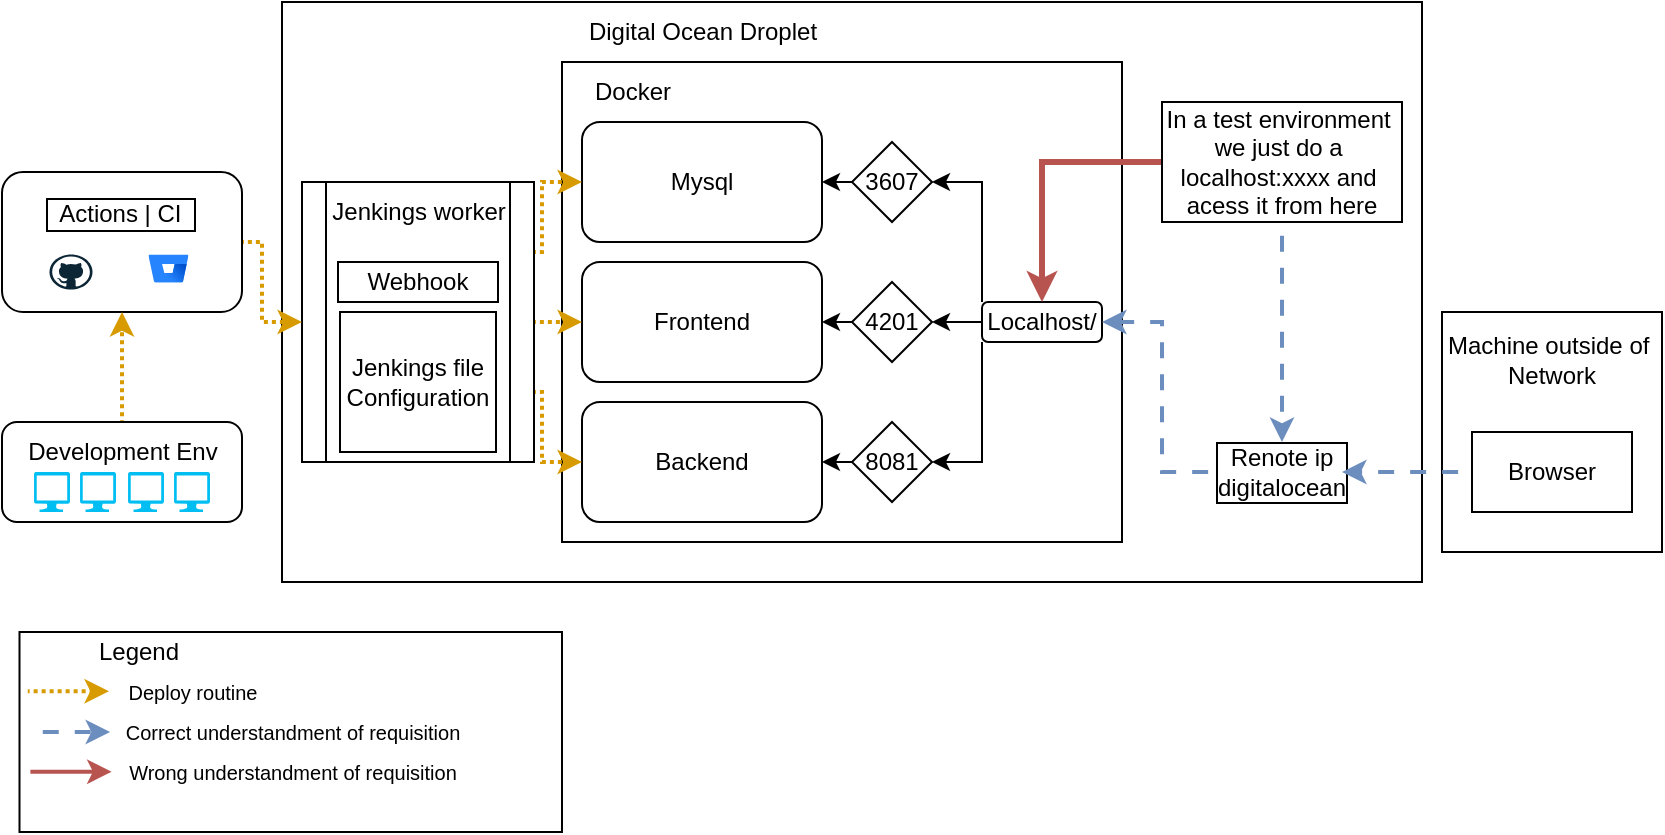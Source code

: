 <mxfile version="22.0.4" type="github">
  <diagram name="Page-1" id="SEeTiFl5rVw57Y517ee5">
    <mxGraphModel dx="989" dy="545" grid="1" gridSize="10" guides="1" tooltips="1" connect="1" arrows="1" fold="1" page="1" pageScale="1" pageWidth="850" pageHeight="1100" math="0" shadow="0">
      <root>
        <mxCell id="0" />
        <mxCell id="1" parent="0" />
        <mxCell id="GByR40YoezbTgpoBRod4-1" value="" style="rounded=0;whiteSpace=wrap;html=1;" parent="1" vertex="1">
          <mxGeometry x="150" y="70" width="570" height="290" as="geometry" />
        </mxCell>
        <mxCell id="GByR40YoezbTgpoBRod4-3" value="Machine outside of&amp;nbsp;&lt;br&gt;Network&lt;br&gt;&lt;br&gt;&lt;br&gt;&lt;br&gt;&lt;br&gt;&lt;br&gt;" style="rounded=0;whiteSpace=wrap;html=1;" parent="1" vertex="1">
          <mxGeometry x="730" y="225" width="110" height="120" as="geometry" />
        </mxCell>
        <mxCell id="GByR40YoezbTgpoBRod4-4" value="Digital Ocean Droplet" style="text;html=1;align=center;verticalAlign=middle;resizable=0;points=[];autosize=1;strokeColor=none;fillColor=none;" parent="1" vertex="1">
          <mxGeometry x="290" y="70" width="140" height="30" as="geometry" />
        </mxCell>
        <mxCell id="GByR40YoezbTgpoBRod4-9" value="" style="rounded=0;whiteSpace=wrap;html=1;" parent="1" vertex="1">
          <mxGeometry x="290" y="100" width="280" height="240" as="geometry" />
        </mxCell>
        <mxCell id="GByR40YoezbTgpoBRod4-10" value="Docker" style="text;html=1;align=center;verticalAlign=middle;resizable=0;points=[];autosize=1;strokeColor=none;fillColor=none;" parent="1" vertex="1">
          <mxGeometry x="295" y="100" width="60" height="30" as="geometry" />
        </mxCell>
        <mxCell id="GByR40YoezbTgpoBRod4-5" value="Mysql" style="rounded=1;whiteSpace=wrap;html=1;" parent="1" vertex="1">
          <mxGeometry x="300" y="130" width="120" height="60" as="geometry" />
        </mxCell>
        <mxCell id="GByR40YoezbTgpoBRod4-6" value="Frontend" style="rounded=1;whiteSpace=wrap;html=1;" parent="1" vertex="1">
          <mxGeometry x="300" y="200" width="120" height="60" as="geometry" />
        </mxCell>
        <mxCell id="GByR40YoezbTgpoBRod4-7" value="Backend" style="rounded=1;whiteSpace=wrap;html=1;" parent="1" vertex="1">
          <mxGeometry x="300" y="270" width="120" height="60" as="geometry" />
        </mxCell>
        <mxCell id="GByR40YoezbTgpoBRod4-14" style="edgeStyle=orthogonalEdgeStyle;rounded=0;orthogonalLoop=1;jettySize=auto;html=1;exitX=0;exitY=0.5;exitDx=0;exitDy=0;entryX=1;entryY=0.5;entryDx=0;entryDy=0;" parent="1" source="GByR40YoezbTgpoBRod4-11" target="GByR40YoezbTgpoBRod4-5" edge="1">
          <mxGeometry relative="1" as="geometry" />
        </mxCell>
        <mxCell id="GByR40YoezbTgpoBRod4-11" value="3607" style="rhombus;whiteSpace=wrap;html=1;" parent="1" vertex="1">
          <mxGeometry x="435" y="140" width="40" height="40" as="geometry" />
        </mxCell>
        <mxCell id="GByR40YoezbTgpoBRod4-15" style="edgeStyle=orthogonalEdgeStyle;rounded=0;orthogonalLoop=1;jettySize=auto;html=1;exitX=0;exitY=0.5;exitDx=0;exitDy=0;entryX=1;entryY=0.5;entryDx=0;entryDy=0;" parent="1" source="GByR40YoezbTgpoBRod4-12" target="GByR40YoezbTgpoBRod4-6" edge="1">
          <mxGeometry relative="1" as="geometry" />
        </mxCell>
        <mxCell id="GByR40YoezbTgpoBRod4-12" value="4201" style="rhombus;whiteSpace=wrap;html=1;" parent="1" vertex="1">
          <mxGeometry x="435" y="210" width="40" height="40" as="geometry" />
        </mxCell>
        <mxCell id="GByR40YoezbTgpoBRod4-16" style="edgeStyle=orthogonalEdgeStyle;rounded=0;orthogonalLoop=1;jettySize=auto;html=1;exitX=0;exitY=0.5;exitDx=0;exitDy=0;entryX=1;entryY=0.5;entryDx=0;entryDy=0;" parent="1" source="GByR40YoezbTgpoBRod4-13" target="GByR40YoezbTgpoBRod4-7" edge="1">
          <mxGeometry relative="1" as="geometry" />
        </mxCell>
        <mxCell id="GByR40YoezbTgpoBRod4-13" value="8081" style="rhombus;whiteSpace=wrap;html=1;" parent="1" vertex="1">
          <mxGeometry x="435" y="280" width="40" height="40" as="geometry" />
        </mxCell>
        <mxCell id="GByR40YoezbTgpoBRod4-19" style="edgeStyle=orthogonalEdgeStyle;rounded=0;orthogonalLoop=1;jettySize=auto;html=1;exitX=0;exitY=0;exitDx=0;exitDy=0;entryX=1;entryY=0.5;entryDx=0;entryDy=0;" parent="1" source="GByR40YoezbTgpoBRod4-18" target="GByR40YoezbTgpoBRod4-11" edge="1">
          <mxGeometry relative="1" as="geometry" />
        </mxCell>
        <mxCell id="GByR40YoezbTgpoBRod4-20" style="edgeStyle=orthogonalEdgeStyle;rounded=0;orthogonalLoop=1;jettySize=auto;html=1;exitX=0;exitY=0.5;exitDx=0;exitDy=0;entryX=1;entryY=0.5;entryDx=0;entryDy=0;" parent="1" source="GByR40YoezbTgpoBRod4-18" target="GByR40YoezbTgpoBRod4-12" edge="1">
          <mxGeometry relative="1" as="geometry" />
        </mxCell>
        <mxCell id="GByR40YoezbTgpoBRod4-21" style="edgeStyle=orthogonalEdgeStyle;rounded=0;orthogonalLoop=1;jettySize=auto;html=1;exitX=0;exitY=1;exitDx=0;exitDy=0;entryX=1;entryY=0.5;entryDx=0;entryDy=0;" parent="1" source="GByR40YoezbTgpoBRod4-18" target="GByR40YoezbTgpoBRod4-13" edge="1">
          <mxGeometry relative="1" as="geometry" />
        </mxCell>
        <mxCell id="GByR40YoezbTgpoBRod4-18" value="Localhost/" style="rounded=1;whiteSpace=wrap;html=1;" parent="1" vertex="1">
          <mxGeometry x="500" y="220" width="60" height="20" as="geometry" />
        </mxCell>
        <mxCell id="GByR40YoezbTgpoBRod4-24" style="edgeStyle=orthogonalEdgeStyle;rounded=0;orthogonalLoop=1;jettySize=auto;html=1;exitX=0;exitY=0.5;exitDx=0;exitDy=0;entryX=0.5;entryY=0;entryDx=0;entryDy=0;fillColor=#f8cecc;strokeColor=#b85450;strokeWidth=3;ignoreEdge=0;" parent="1" source="GByR40YoezbTgpoBRod4-23" target="GByR40YoezbTgpoBRod4-18" edge="1">
          <mxGeometry relative="1" as="geometry" />
        </mxCell>
        <mxCell id="GByR40YoezbTgpoBRod4-32" style="edgeStyle=orthogonalEdgeStyle;rounded=1;orthogonalLoop=1;jettySize=auto;html=1;exitX=0.5;exitY=1;exitDx=0;exitDy=0;entryX=0.5;entryY=0;entryDx=0;entryDy=0;fillColor=#dae8fc;strokeColor=#6c8ebf;strokeWidth=2;flowAnimation=1;" parent="1" source="GByR40YoezbTgpoBRod4-23" target="GByR40YoezbTgpoBRod4-28" edge="1">
          <mxGeometry relative="1" as="geometry" />
        </mxCell>
        <mxCell id="GByR40YoezbTgpoBRod4-23" value="In a test environment&amp;nbsp;&lt;br&gt;we just do a&amp;nbsp;&lt;br&gt;localhost:xxxx and&amp;nbsp;&lt;br&gt;acess it from here" style="rounded=0;whiteSpace=wrap;html=1;" parent="1" vertex="1">
          <mxGeometry x="590" y="120" width="120" height="60" as="geometry" />
        </mxCell>
        <mxCell id="GByR40YoezbTgpoBRod4-31" style="edgeStyle=orthogonalEdgeStyle;rounded=0;orthogonalLoop=1;jettySize=auto;html=1;exitX=0;exitY=0.5;exitDx=0;exitDy=0;entryX=1;entryY=0.5;entryDx=0;entryDy=0;fillColor=#dae8fc;strokeColor=#6c8ebf;strokeWidth=2;flowAnimation=1;" parent="1" source="GByR40YoezbTgpoBRod4-28" target="GByR40YoezbTgpoBRod4-18" edge="1">
          <mxGeometry relative="1" as="geometry" />
        </mxCell>
        <mxCell id="GByR40YoezbTgpoBRod4-28" value="Renote ip digitalocean&lt;br&gt;" style="text;html=1;strokeColor=none;fillColor=none;align=center;verticalAlign=middle;whiteSpace=wrap;rounded=0;labelBorderColor=default;" parent="1" vertex="1">
          <mxGeometry x="620" y="290" width="60" height="30" as="geometry" />
        </mxCell>
        <mxCell id="GByR40YoezbTgpoBRod4-30" style="edgeStyle=orthogonalEdgeStyle;orthogonalLoop=1;jettySize=auto;html=1;exitX=0;exitY=0.5;exitDx=0;exitDy=0;entryX=1;entryY=0.5;entryDx=0;entryDy=0;fillColor=#dae8fc;strokeColor=#6c8ebf;strokeWidth=2;rounded=0;flowAnimation=1;" parent="1" source="GByR40YoezbTgpoBRod4-29" target="GByR40YoezbTgpoBRod4-28" edge="1">
          <mxGeometry relative="1" as="geometry" />
        </mxCell>
        <mxCell id="GByR40YoezbTgpoBRod4-29" value="Browser" style="rounded=0;whiteSpace=wrap;html=1;" parent="1" vertex="1">
          <mxGeometry x="745" y="285" width="80" height="40" as="geometry" />
        </mxCell>
        <mxCell id="AOoldhMt0bA1JCbf55Pr-22" style="edgeStyle=orthogonalEdgeStyle;rounded=0;orthogonalLoop=1;jettySize=auto;html=1;exitX=1;exitY=0.25;exitDx=0;exitDy=0;entryX=0;entryY=0.5;entryDx=0;entryDy=0;fillColor=#ffe6cc;strokeColor=#d79b00;strokeWidth=2;dashed=1;dashPattern=1 1;flowAnimation=1;" parent="1" source="AOoldhMt0bA1JCbf55Pr-1" target="GByR40YoezbTgpoBRod4-5" edge="1">
          <mxGeometry relative="1" as="geometry">
            <Array as="points">
              <mxPoint x="280" y="195" />
              <mxPoint x="280" y="160" />
            </Array>
          </mxGeometry>
        </mxCell>
        <mxCell id="AOoldhMt0bA1JCbf55Pr-23" style="edgeStyle=orthogonalEdgeStyle;rounded=0;orthogonalLoop=1;jettySize=auto;html=1;exitX=1;exitY=0.5;exitDx=0;exitDy=0;entryX=0;entryY=0.5;entryDx=0;entryDy=0;fillColor=#ffe6cc;strokeColor=#d79b00;strokeWidth=2;dashed=1;dashPattern=1 1;flowAnimation=1;" parent="1" source="AOoldhMt0bA1JCbf55Pr-1" target="GByR40YoezbTgpoBRod4-6" edge="1">
          <mxGeometry relative="1" as="geometry" />
        </mxCell>
        <mxCell id="AOoldhMt0bA1JCbf55Pr-24" style="edgeStyle=orthogonalEdgeStyle;rounded=0;orthogonalLoop=1;jettySize=auto;html=1;exitX=1;exitY=0.75;exitDx=0;exitDy=0;fillColor=#ffe6cc;strokeColor=#d79b00;strokeWidth=2;dashed=1;dashPattern=1 1;flowAnimation=1;" parent="1" source="AOoldhMt0bA1JCbf55Pr-1" target="GByR40YoezbTgpoBRod4-7" edge="1">
          <mxGeometry relative="1" as="geometry">
            <Array as="points">
              <mxPoint x="280" y="265" />
              <mxPoint x="280" y="300" />
            </Array>
          </mxGeometry>
        </mxCell>
        <mxCell id="AOoldhMt0bA1JCbf55Pr-1" value="" style="shape=process;whiteSpace=wrap;html=1;backgroundOutline=1;" parent="1" vertex="1">
          <mxGeometry x="160" y="160" width="116" height="140" as="geometry" />
        </mxCell>
        <mxCell id="AOoldhMt0bA1JCbf55Pr-21" style="edgeStyle=orthogonalEdgeStyle;rounded=0;orthogonalLoop=1;jettySize=auto;html=1;exitX=1;exitY=0.5;exitDx=0;exitDy=0;entryX=0;entryY=0.5;entryDx=0;entryDy=0;fillColor=#ffe6cc;strokeColor=#d79b00;strokeWidth=2;dashed=1;dashPattern=1 1;flowAnimation=1;" parent="1" source="AOoldhMt0bA1JCbf55Pr-4" target="AOoldhMt0bA1JCbf55Pr-1" edge="1">
          <mxGeometry relative="1" as="geometry">
            <Array as="points">
              <mxPoint x="140" y="190" />
              <mxPoint x="140" y="230" />
            </Array>
          </mxGeometry>
        </mxCell>
        <mxCell id="AOoldhMt0bA1JCbf55Pr-4" value="" style="rounded=1;whiteSpace=wrap;html=1;" parent="1" vertex="1">
          <mxGeometry x="10" y="155" width="120" height="70" as="geometry" />
        </mxCell>
        <mxCell id="AOoldhMt0bA1JCbf55Pr-20" style="edgeStyle=orthogonalEdgeStyle;rounded=0;orthogonalLoop=1;jettySize=auto;html=1;exitX=0.5;exitY=0;exitDx=0;exitDy=0;entryX=0.5;entryY=1;entryDx=0;entryDy=0;strokeWidth=2;fillColor=#ffe6cc;strokeColor=#d79b00;dashed=1;dashPattern=1 1;flowAnimation=1;" parent="1" source="AOoldhMt0bA1JCbf55Pr-8" target="AOoldhMt0bA1JCbf55Pr-4" edge="1">
          <mxGeometry relative="1" as="geometry" />
        </mxCell>
        <mxCell id="AOoldhMt0bA1JCbf55Pr-8" value="" style="rounded=1;whiteSpace=wrap;html=1;" parent="1" vertex="1">
          <mxGeometry x="10" y="280" width="120" height="50" as="geometry" />
        </mxCell>
        <mxCell id="AOoldhMt0bA1JCbf55Pr-9" value="" style="verticalLabelPosition=bottom;html=1;verticalAlign=top;align=center;strokeColor=none;fillColor=#00BEF2;shape=mxgraph.azure.computer;pointerEvents=1;" parent="1" vertex="1">
          <mxGeometry x="26" y="305" width="18" height="20" as="geometry" />
        </mxCell>
        <mxCell id="AOoldhMt0bA1JCbf55Pr-10" value="" style="verticalLabelPosition=bottom;html=1;verticalAlign=top;align=center;strokeColor=none;fillColor=#00BEF2;shape=mxgraph.azure.computer;pointerEvents=1;" parent="1" vertex="1">
          <mxGeometry x="49" y="305" width="18" height="20" as="geometry" />
        </mxCell>
        <mxCell id="AOoldhMt0bA1JCbf55Pr-11" value="" style="verticalLabelPosition=bottom;html=1;verticalAlign=top;align=center;strokeColor=none;fillColor=#00BEF2;shape=mxgraph.azure.computer;pointerEvents=1;" parent="1" vertex="1">
          <mxGeometry x="73" y="305" width="18" height="20" as="geometry" />
        </mxCell>
        <mxCell id="AOoldhMt0bA1JCbf55Pr-12" value="" style="verticalLabelPosition=bottom;html=1;verticalAlign=top;align=center;strokeColor=none;fillColor=#00BEF2;shape=mxgraph.azure.computer;pointerEvents=1;" parent="1" vertex="1">
          <mxGeometry x="96" y="305" width="18" height="20" as="geometry" />
        </mxCell>
        <mxCell id="AOoldhMt0bA1JCbf55Pr-14" value="Development Env" style="text;html=1;align=center;verticalAlign=middle;resizable=0;points=[];autosize=1;strokeColor=none;fillColor=none;" parent="1" vertex="1">
          <mxGeometry x="10" y="280" width="120" height="30" as="geometry" />
        </mxCell>
        <mxCell id="AOoldhMt0bA1JCbf55Pr-2" value="" style="dashed=0;outlineConnect=0;html=1;align=center;labelPosition=center;verticalLabelPosition=bottom;verticalAlign=top;shape=mxgraph.weblogos.github" parent="1" vertex="1">
          <mxGeometry x="33.75" y="196.25" width="21.5" height="17.5" as="geometry" />
        </mxCell>
        <mxCell id="AOoldhMt0bA1JCbf55Pr-5" value="" style="shape=image;html=1;verticalAlign=top;verticalLabelPosition=bottom;labelBackgroundColor=#ffffff;imageAspect=0;aspect=fixed;image=https://cdn4.iconfinder.com/data/icons/socialcones/508/Gitlab-128.png" parent="1" vertex="1">
          <mxGeometry x="54.75" y="191" width="28" height="28" as="geometry" />
        </mxCell>
        <mxCell id="AOoldhMt0bA1JCbf55Pr-6" value="" style="image;html=1;image=img/lib/atlassian/Bitbucket_Logo.svg;" parent="1" vertex="1">
          <mxGeometry x="83.25" y="196.25" width="20" height="14" as="geometry" />
        </mxCell>
        <mxCell id="AOoldhMt0bA1JCbf55Pr-16" value="&amp;nbsp; Actions | CI&amp;nbsp;&amp;nbsp;" style="text;html=1;align=center;verticalAlign=middle;resizable=0;points=[];autosize=1;strokeColor=none;fillColor=none;labelBorderColor=default;" parent="1" vertex="1">
          <mxGeometry x="18.75" y="161" width="100" height="30" as="geometry" />
        </mxCell>
        <mxCell id="AOoldhMt0bA1JCbf55Pr-17" value="Webhook" style="rounded=0;whiteSpace=wrap;html=1;" parent="1" vertex="1">
          <mxGeometry x="178" y="200" width="80" height="20" as="geometry" />
        </mxCell>
        <mxCell id="AOoldhMt0bA1JCbf55Pr-18" value="Jenkings worker" style="text;html=1;align=center;verticalAlign=middle;resizable=0;points=[];autosize=1;strokeColor=none;fillColor=none;" parent="1" vertex="1">
          <mxGeometry x="163" y="160" width="110" height="30" as="geometry" />
        </mxCell>
        <mxCell id="AOoldhMt0bA1JCbf55Pr-19" value="Jenkings file&lt;br&gt;Configuration" style="rounded=0;whiteSpace=wrap;html=1;" parent="1" vertex="1">
          <mxGeometry x="179" y="225" width="78" height="70" as="geometry" />
        </mxCell>
        <mxCell id="AOoldhMt0bA1JCbf55Pr-25" value="" style="rounded=0;whiteSpace=wrap;html=1;" parent="1" vertex="1">
          <mxGeometry x="18.75" y="385" width="271.25" height="100" as="geometry" />
        </mxCell>
        <mxCell id="AOoldhMt0bA1JCbf55Pr-26" value="Legend" style="text;html=1;align=center;verticalAlign=middle;resizable=0;points=[];autosize=1;strokeColor=none;fillColor=none;" parent="1" vertex="1">
          <mxGeometry x="47.5" y="380" width="60" height="30" as="geometry" />
        </mxCell>
        <mxCell id="AOoldhMt0bA1JCbf55Pr-27" value="" style="endArrow=classic;html=1;rounded=0;fillColor=#ffe6cc;strokeColor=#d79b00;strokeWidth=2;dashed=1;dashPattern=1 1;flowAnimation=1;" parent="1" edge="1">
          <mxGeometry width="50" height="50" relative="1" as="geometry">
            <mxPoint x="22.88" y="414.58" as="sourcePoint" />
            <mxPoint x="63.5" y="414.58" as="targetPoint" />
          </mxGeometry>
        </mxCell>
        <mxCell id="AOoldhMt0bA1JCbf55Pr-30" value="" style="endArrow=classic;html=1;rounded=0;fillColor=#dae8fc;strokeColor=#6c8ebf;strokeWidth=2;flowAnimation=1;" parent="1" edge="1">
          <mxGeometry width="50" height="50" relative="1" as="geometry">
            <mxPoint x="23.44" y="435" as="sourcePoint" />
            <mxPoint x="64.06" y="435" as="targetPoint" />
          </mxGeometry>
        </mxCell>
        <mxCell id="AOoldhMt0bA1JCbf55Pr-31" value="" style="endArrow=classic;html=1;rounded=0;fillColor=#f8cecc;strokeColor=#b85450;strokeWidth=2;" parent="1" edge="1">
          <mxGeometry width="50" height="50" relative="1" as="geometry">
            <mxPoint x="24.19" y="454.86" as="sourcePoint" />
            <mxPoint x="64.81" y="454.86" as="targetPoint" />
          </mxGeometry>
        </mxCell>
        <mxCell id="AOoldhMt0bA1JCbf55Pr-32" value="Deploy routine" style="text;html=1;align=center;verticalAlign=middle;resizable=0;points=[];autosize=1;strokeColor=none;fillColor=none;fontSize=10;" parent="1" vertex="1">
          <mxGeometry x="60" y="400" width="90" height="30" as="geometry" />
        </mxCell>
        <mxCell id="AOoldhMt0bA1JCbf55Pr-33" value="Wrong understandment of requisition" style="text;html=1;align=center;verticalAlign=middle;resizable=0;points=[];autosize=1;strokeColor=none;fillColor=none;fontSize=10;" parent="1" vertex="1">
          <mxGeometry x="60" y="440" width="190" height="30" as="geometry" />
        </mxCell>
        <mxCell id="AOoldhMt0bA1JCbf55Pr-34" value="Correct understandment of requisition" style="text;html=1;align=center;verticalAlign=middle;resizable=0;points=[];autosize=1;strokeColor=none;fillColor=none;fontSize=10;" parent="1" vertex="1">
          <mxGeometry x="60" y="420" width="190" height="30" as="geometry" />
        </mxCell>
      </root>
    </mxGraphModel>
  </diagram>
</mxfile>
